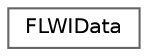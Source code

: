 digraph "Graphical Class Hierarchy"
{
 // INTERACTIVE_SVG=YES
 // LATEX_PDF_SIZE
  bgcolor="transparent";
  edge [fontname=Helvetica,fontsize=10,labelfontname=Helvetica,labelfontsize=10];
  node [fontname=Helvetica,fontsize=10,shape=box,height=0.2,width=0.4];
  rankdir="LR";
  Node0 [id="Node000000",label="FLWIData",height=0.2,width=0.4,color="grey40", fillcolor="white", style="filled",URL="$dc/d72/structFLWIData.html",tooltip=" "];
}
